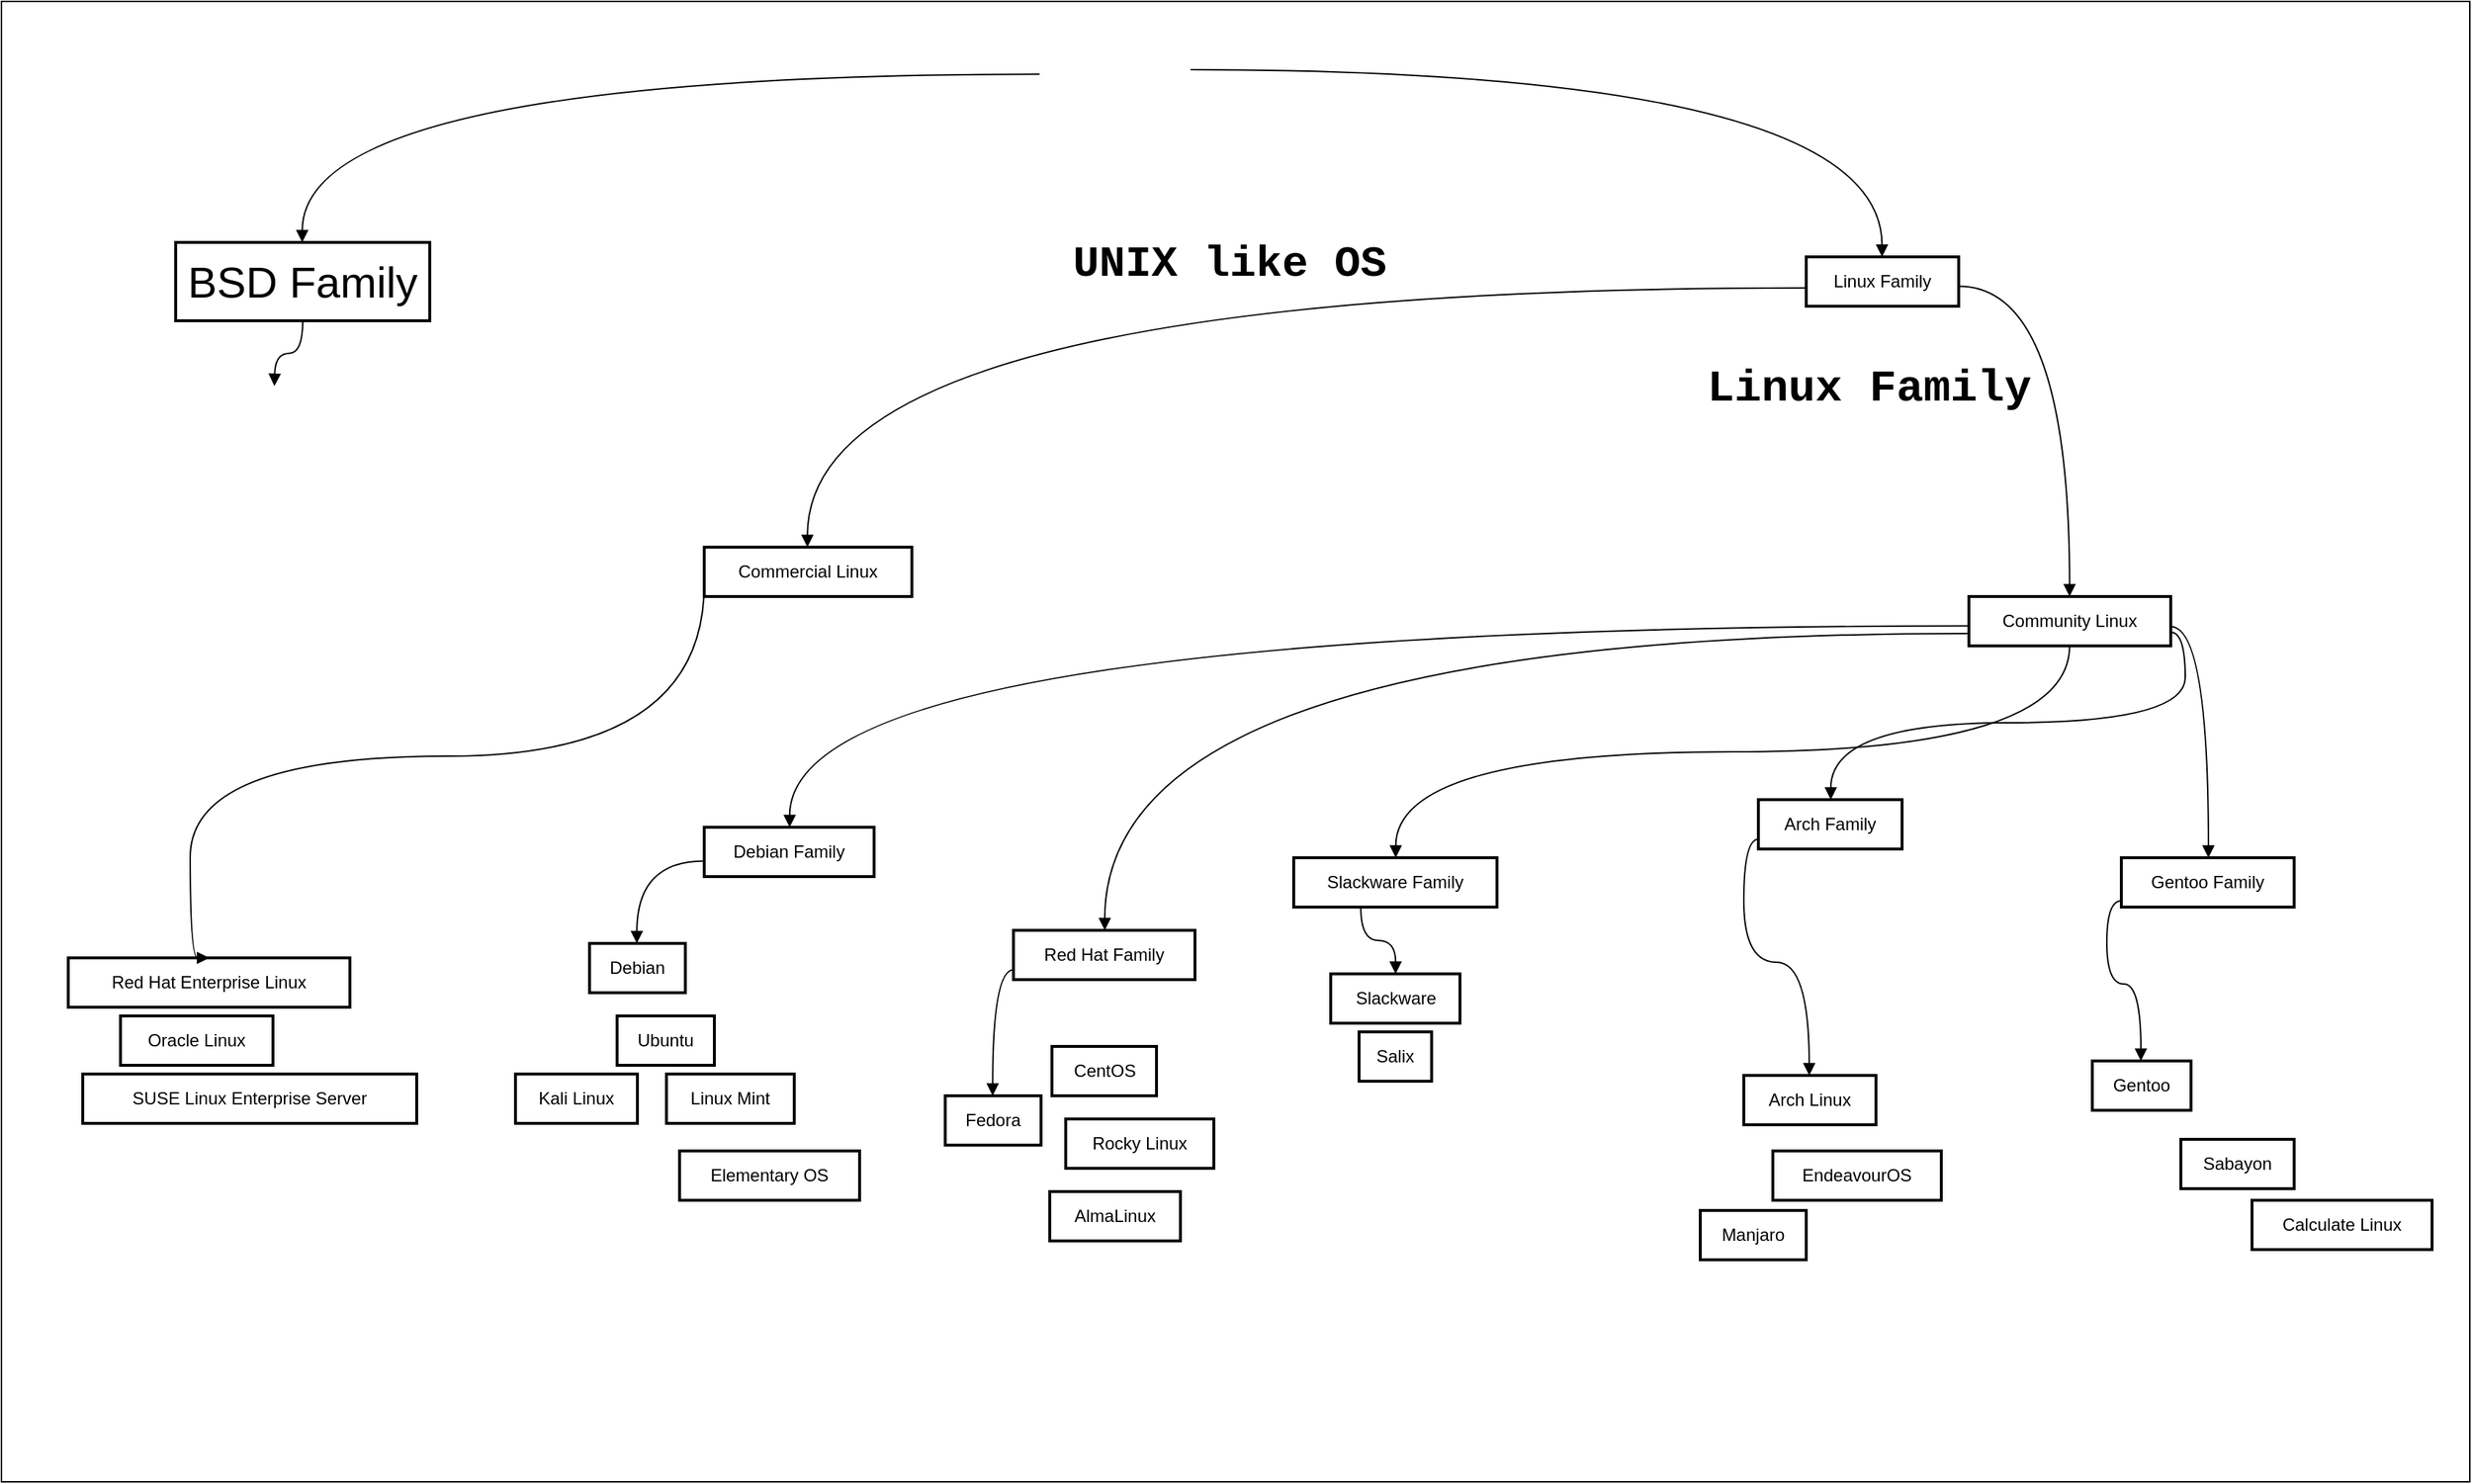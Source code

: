 <mxfile version="24.4.6" type="github">
  <diagram name="Page-1" id="Ry3pSd6w9D9t_Aq7J8iB">
    <mxGraphModel dx="1760" dy="962" grid="1" gridSize="10" guides="1" tooltips="1" connect="1" arrows="1" fold="1" page="1" pageScale="1" pageWidth="850" pageHeight="1100" math="0" shadow="0">
      <root>
        <mxCell id="0" />
        <mxCell id="1" parent="0" />
        <mxCell id="nB0PoolwAAnDLM-8O1oI-82" value="" style="rounded=0;whiteSpace=wrap;html=1;" vertex="1" parent="1">
          <mxGeometry width="1700" height="1020" as="geometry" />
        </mxCell>
        <mxCell id="nB0PoolwAAnDLM-8O1oI-3" value="BSD Family" style="whiteSpace=wrap;strokeWidth=2;fontSize=30;" vertex="1" parent="1">
          <mxGeometry x="120" y="166" width="175" height="54" as="geometry" />
        </mxCell>
        <mxCell id="nB0PoolwAAnDLM-8O1oI-4" value="Linux Family" style="whiteSpace=wrap;strokeWidth=2;" vertex="1" parent="1">
          <mxGeometry x="1243" y="176" width="105" height="34" as="geometry" />
        </mxCell>
        <mxCell id="nB0PoolwAAnDLM-8O1oI-8" value="Commercial Linux" style="whiteSpace=wrap;strokeWidth=2;" vertex="1" parent="1">
          <mxGeometry x="484" y="376" width="143" height="34" as="geometry" />
        </mxCell>
        <mxCell id="nB0PoolwAAnDLM-8O1oI-9" value="Community Linux" style="whiteSpace=wrap;strokeWidth=2;" vertex="1" parent="1">
          <mxGeometry x="1355" y="410" width="139" height="34" as="geometry" />
        </mxCell>
        <UserObject label="Red Hat Enterprise Linux" link="https://www.redhat.com" id="nB0PoolwAAnDLM-8O1oI-10">
          <mxCell style="whiteSpace=wrap;strokeWidth=2;" vertex="1" parent="1">
            <mxGeometry x="46" y="659" width="194" height="34" as="geometry" />
          </mxCell>
        </UserObject>
        <UserObject label="SUSE Linux Enterprise Server" link="https://www.suse.com" id="nB0PoolwAAnDLM-8O1oI-11">
          <mxCell style="whiteSpace=wrap;strokeWidth=2;" vertex="1" parent="1">
            <mxGeometry x="56" y="739" width="230" height="34" as="geometry" />
          </mxCell>
        </UserObject>
        <UserObject label="Oracle Linux" link="https://www.oracle.com/linux/" id="nB0PoolwAAnDLM-8O1oI-12">
          <mxCell style="whiteSpace=wrap;strokeWidth=2;" vertex="1" parent="1">
            <mxGeometry x="82" y="699" width="105" height="34" as="geometry" />
          </mxCell>
        </UserObject>
        <mxCell id="nB0PoolwAAnDLM-8O1oI-13" value="Debian Family" style="whiteSpace=wrap;strokeWidth=2;" vertex="1" parent="1">
          <mxGeometry x="484" y="569" width="117" height="34" as="geometry" />
        </mxCell>
        <mxCell id="nB0PoolwAAnDLM-8O1oI-14" value="Red Hat Family" style="whiteSpace=wrap;strokeWidth=2;" vertex="1" parent="1">
          <mxGeometry x="697" y="640" width="125" height="34" as="geometry" />
        </mxCell>
        <mxCell id="nB0PoolwAAnDLM-8O1oI-15" value="Slackware Family" style="whiteSpace=wrap;strokeWidth=2;" vertex="1" parent="1">
          <mxGeometry x="890" y="590" width="140" height="34" as="geometry" />
        </mxCell>
        <mxCell id="nB0PoolwAAnDLM-8O1oI-16" value="Arch Family" style="whiteSpace=wrap;strokeWidth=2;" vertex="1" parent="1">
          <mxGeometry x="1210" y="550" width="99" height="34" as="geometry" />
        </mxCell>
        <mxCell id="nB0PoolwAAnDLM-8O1oI-17" value="Gentoo Family" style="whiteSpace=wrap;strokeWidth=2;" vertex="1" parent="1">
          <mxGeometry x="1460" y="590" width="119" height="34" as="geometry" />
        </mxCell>
        <UserObject label="Debian" link="https://www.debian.org" id="nB0PoolwAAnDLM-8O1oI-18">
          <mxCell style="whiteSpace=wrap;strokeWidth=2;" vertex="1" parent="1">
            <mxGeometry x="405" y="649" width="66" height="34" as="geometry" />
          </mxCell>
        </UserObject>
        <UserObject label="Ubuntu" link="https://www.ubuntu.com" id="nB0PoolwAAnDLM-8O1oI-19">
          <mxCell style="whiteSpace=wrap;strokeWidth=2;" vertex="1" parent="1">
            <mxGeometry x="424" y="699" width="67" height="34" as="geometry" />
          </mxCell>
        </UserObject>
        <UserObject label="Linux Mint" link="https://www.linuxmint.com" id="nB0PoolwAAnDLM-8O1oI-20">
          <mxCell style="whiteSpace=wrap;strokeWidth=2;" vertex="1" parent="1">
            <mxGeometry x="458" y="739" width="88" height="34" as="geometry" />
          </mxCell>
        </UserObject>
        <UserObject label="Elementary OS" link="https://elementary.io" id="nB0PoolwAAnDLM-8O1oI-21">
          <mxCell style="whiteSpace=wrap;strokeWidth=2;" vertex="1" parent="1">
            <mxGeometry x="467" y="792" width="124" height="34" as="geometry" />
          </mxCell>
        </UserObject>
        <UserObject label="Kali Linux" link="https://www.kali.org" id="nB0PoolwAAnDLM-8O1oI-22">
          <mxCell style="whiteSpace=wrap;strokeWidth=2;" vertex="1" parent="1">
            <mxGeometry x="354" y="739" width="84" height="34" as="geometry" />
          </mxCell>
        </UserObject>
        <UserObject label="Fedora" link="https://getfedora.org" id="nB0PoolwAAnDLM-8O1oI-23">
          <mxCell style="whiteSpace=wrap;strokeWidth=2;" vertex="1" parent="1">
            <mxGeometry x="650" y="754" width="66" height="34" as="geometry" />
          </mxCell>
        </UserObject>
        <UserObject label="CentOS" link="https://www.centos.org" id="nB0PoolwAAnDLM-8O1oI-24">
          <mxCell style="whiteSpace=wrap;strokeWidth=2;" vertex="1" parent="1">
            <mxGeometry x="723.5" y="720" width="72" height="34" as="geometry" />
          </mxCell>
        </UserObject>
        <UserObject label="AlmaLinux" link="https://almalinux.org" id="nB0PoolwAAnDLM-8O1oI-25">
          <mxCell style="whiteSpace=wrap;strokeWidth=2;" vertex="1" parent="1">
            <mxGeometry x="722" y="820" width="90" height="34" as="geometry" />
          </mxCell>
        </UserObject>
        <UserObject label="Rocky Linux" link="https://rockylinux.org" id="nB0PoolwAAnDLM-8O1oI-26">
          <mxCell style="whiteSpace=wrap;strokeWidth=2;" vertex="1" parent="1">
            <mxGeometry x="733" y="770" width="102" height="34" as="geometry" />
          </mxCell>
        </UserObject>
        <UserObject label="Slackware" link="http://www.slackware.com" id="nB0PoolwAAnDLM-8O1oI-27">
          <mxCell style="whiteSpace=wrap;strokeWidth=2;" vertex="1" parent="1">
            <mxGeometry x="915.5" y="670" width="89" height="34" as="geometry" />
          </mxCell>
        </UserObject>
        <UserObject label="Salix" link="https://salixos.org" id="nB0PoolwAAnDLM-8O1oI-28">
          <mxCell style="whiteSpace=wrap;strokeWidth=2;" vertex="1" parent="1">
            <mxGeometry x="935" y="710" width="50" height="34" as="geometry" />
          </mxCell>
        </UserObject>
        <UserObject label="Arch Linux" link="https://archlinux.org" id="nB0PoolwAAnDLM-8O1oI-29">
          <mxCell style="whiteSpace=wrap;strokeWidth=2;" vertex="1" parent="1">
            <mxGeometry x="1200" y="740" width="91" height="34" as="geometry" />
          </mxCell>
        </UserObject>
        <UserObject label="Manjaro" link="https://manjaro.org" id="nB0PoolwAAnDLM-8O1oI-30">
          <mxCell style="whiteSpace=wrap;strokeWidth=2;" vertex="1" parent="1">
            <mxGeometry x="1170" y="833" width="73" height="34" as="geometry" />
          </mxCell>
        </UserObject>
        <UserObject label="EndeavourOS" link="https://endeavouros.com" id="nB0PoolwAAnDLM-8O1oI-31">
          <mxCell style="whiteSpace=wrap;strokeWidth=2;" vertex="1" parent="1">
            <mxGeometry x="1220" y="792" width="116" height="34" as="geometry" />
          </mxCell>
        </UserObject>
        <UserObject label="Gentoo" link="https://www.gentoo.org" id="nB0PoolwAAnDLM-8O1oI-32">
          <mxCell style="whiteSpace=wrap;strokeWidth=2;" vertex="1" parent="1">
            <mxGeometry x="1440" y="730" width="68" height="34" as="geometry" />
          </mxCell>
        </UserObject>
        <UserObject label="Sabayon" link="https://www.sabayon.org" id="nB0PoolwAAnDLM-8O1oI-33">
          <mxCell style="whiteSpace=wrap;strokeWidth=2;" vertex="1" parent="1">
            <mxGeometry x="1501" y="784" width="78" height="34" as="geometry" />
          </mxCell>
        </UserObject>
        <UserObject label="Calculate Linux" link="https://www.calculate-linux.org" id="nB0PoolwAAnDLM-8O1oI-34">
          <mxCell style="whiteSpace=wrap;strokeWidth=2;" vertex="1" parent="1">
            <mxGeometry x="1550" y="826" width="124" height="34" as="geometry" />
          </mxCell>
        </UserObject>
        <mxCell id="nB0PoolwAAnDLM-8O1oI-36" value="" style="curved=1;startArrow=none;endArrow=block;exitX=0.003;exitY=0.59;entryX=0.498;entryY=0;rounded=0;edgeStyle=orthogonalEdgeStyle;" edge="1" parent="1" target="nB0PoolwAAnDLM-8O1oI-3">
          <mxGeometry relative="1" as="geometry">
            <mxPoint x="715" y="50.079" as="sourcePoint" />
          </mxGeometry>
        </mxCell>
        <mxCell id="nB0PoolwAAnDLM-8O1oI-37" value="" style="startArrow=none;endArrow=block;entryX=0.497;entryY=0;rounded=0;edgeStyle=orthogonalEdgeStyle;curved=1;exitX=1;exitY=0.5;exitDx=0;exitDy=0;" edge="1" parent="1" target="nB0PoolwAAnDLM-8O1oI-4">
          <mxGeometry relative="1" as="geometry">
            <mxPoint x="819" y="47" as="sourcePoint" />
          </mxGeometry>
        </mxCell>
        <mxCell id="nB0PoolwAAnDLM-8O1oI-38" value="" style="startArrow=none;endArrow=block;exitX=0.5;exitY=1;rounded=0;exitDx=0;exitDy=0;edgeStyle=orthogonalEdgeStyle;curved=1;" edge="1" parent="1" source="nB0PoolwAAnDLM-8O1oI-3">
          <mxGeometry relative="1" as="geometry">
            <mxPoint x="188" y="265" as="targetPoint" />
          </mxGeometry>
        </mxCell>
        <mxCell id="nB0PoolwAAnDLM-8O1oI-41" value="" style="curved=1;startArrow=none;endArrow=block;exitX=-0.002;exitY=0.629;entryX=0.497;entryY=0;rounded=0;edgeStyle=orthogonalEdgeStyle;" edge="1" parent="1" source="nB0PoolwAAnDLM-8O1oI-4" target="nB0PoolwAAnDLM-8O1oI-8">
          <mxGeometry relative="1" as="geometry" />
        </mxCell>
        <mxCell id="nB0PoolwAAnDLM-8O1oI-42" value="" style="curved=1;startArrow=none;endArrow=block;exitX=0.996;exitY=0.596;entryX=0.499;entryY=0;rounded=0;edgeStyle=orthogonalEdgeStyle;" edge="1" parent="1" source="nB0PoolwAAnDLM-8O1oI-4" target="nB0PoolwAAnDLM-8O1oI-9">
          <mxGeometry relative="1" as="geometry" />
        </mxCell>
        <mxCell id="nB0PoolwAAnDLM-8O1oI-43" value="" style="curved=1;startArrow=none;endArrow=block;exitX=-0.003;exitY=0.758;entryX=0.501;entryY=0;rounded=0;edgeStyle=orthogonalEdgeStyle;" edge="1" parent="1" source="nB0PoolwAAnDLM-8O1oI-8" target="nB0PoolwAAnDLM-8O1oI-10">
          <mxGeometry relative="1" as="geometry">
            <Array as="points">
              <mxPoint x="484" y="520" />
              <mxPoint x="130" y="520" />
              <mxPoint x="130" y="659" />
            </Array>
          </mxGeometry>
        </mxCell>
        <mxCell id="nB0PoolwAAnDLM-8O1oI-46" value="" style="curved=1;startArrow=none;endArrow=block;exitX=0.0;exitY=0.597;entryX=0.503;entryY=0;rounded=0;edgeStyle=orthogonalEdgeStyle;" edge="1" parent="1" source="nB0PoolwAAnDLM-8O1oI-9" target="nB0PoolwAAnDLM-8O1oI-13">
          <mxGeometry relative="1" as="geometry" />
        </mxCell>
        <mxCell id="nB0PoolwAAnDLM-8O1oI-47" value="" style="curved=1;startArrow=none;endArrow=block;exitX=0.0;exitY=0.749;entryX=0.503;entryY=0;rounded=0;edgeStyle=orthogonalEdgeStyle;" edge="1" parent="1" source="nB0PoolwAAnDLM-8O1oI-9" target="nB0PoolwAAnDLM-8O1oI-14">
          <mxGeometry relative="1" as="geometry" />
        </mxCell>
        <mxCell id="nB0PoolwAAnDLM-8O1oI-48" value="" style="curved=1;startArrow=none;endArrow=block;exitX=0.499;exitY=1;entryX=0.502;entryY=0;rounded=0;edgeStyle=orthogonalEdgeStyle;" edge="1" parent="1" source="nB0PoolwAAnDLM-8O1oI-9" target="nB0PoolwAAnDLM-8O1oI-15">
          <mxGeometry relative="1" as="geometry" />
        </mxCell>
        <mxCell id="nB0PoolwAAnDLM-8O1oI-49" value="" style="curved=1;startArrow=none;endArrow=block;exitX=0.997;exitY=0.723;entryX=0.504;entryY=0;rounded=0;edgeStyle=orthogonalEdgeStyle;" edge="1" parent="1" source="nB0PoolwAAnDLM-8O1oI-9" target="nB0PoolwAAnDLM-8O1oI-16">
          <mxGeometry relative="1" as="geometry" />
        </mxCell>
        <mxCell id="nB0PoolwAAnDLM-8O1oI-50" value="" style="curved=1;startArrow=none;endArrow=block;exitX=0.997;exitY=0.608;entryX=0.504;entryY=0;rounded=0;edgeStyle=orthogonalEdgeStyle;" edge="1" parent="1" source="nB0PoolwAAnDLM-8O1oI-9" target="nB0PoolwAAnDLM-8O1oI-17">
          <mxGeometry relative="1" as="geometry" />
        </mxCell>
        <mxCell id="nB0PoolwAAnDLM-8O1oI-51" value="" style="curved=1;startArrow=none;endArrow=block;exitX=0.002;exitY=0.682;entryX=0.494;entryY=0;rounded=0;edgeStyle=orthogonalEdgeStyle;" edge="1" parent="1" source="nB0PoolwAAnDLM-8O1oI-13" target="nB0PoolwAAnDLM-8O1oI-18">
          <mxGeometry relative="1" as="geometry" />
        </mxCell>
        <mxCell id="nB0PoolwAAnDLM-8O1oI-56" value="" style="curved=1;startArrow=none;endArrow=block;exitX=0.002;exitY=0.801;entryX=0.495;entryY=0;rounded=0;edgeStyle=orthogonalEdgeStyle;" edge="1" parent="1" source="nB0PoolwAAnDLM-8O1oI-14" target="nB0PoolwAAnDLM-8O1oI-23">
          <mxGeometry relative="1" as="geometry" />
        </mxCell>
        <mxCell id="nB0PoolwAAnDLM-8O1oI-60" value="" style="curved=1;startArrow=none;endArrow=block;exitX=0.33;exitY=1;entryX=0.502;entryY=0;rounded=0;edgeStyle=orthogonalEdgeStyle;" edge="1" parent="1" source="nB0PoolwAAnDLM-8O1oI-15" target="nB0PoolwAAnDLM-8O1oI-27">
          <mxGeometry relative="1" as="geometry" />
        </mxCell>
        <mxCell id="nB0PoolwAAnDLM-8O1oI-62" value="" style="curved=1;startArrow=none;endArrow=block;exitX=0.001;exitY=0.801;entryX=0.495;entryY=0;rounded=0;edgeStyle=orthogonalEdgeStyle;" edge="1" parent="1" source="nB0PoolwAAnDLM-8O1oI-16" target="nB0PoolwAAnDLM-8O1oI-29">
          <mxGeometry relative="1" as="geometry" />
        </mxCell>
        <mxCell id="nB0PoolwAAnDLM-8O1oI-65" value="" style="curved=1;startArrow=none;endArrow=block;exitX=0.003;exitY=0.87;entryX=0.492;entryY=0;rounded=0;edgeStyle=orthogonalEdgeStyle;" edge="1" parent="1" source="nB0PoolwAAnDLM-8O1oI-17" target="nB0PoolwAAnDLM-8O1oI-32">
          <mxGeometry relative="1" as="geometry" />
        </mxCell>
        <mxCell id="nB0PoolwAAnDLM-8O1oI-76" value="" style="shape=image;verticalLabelPosition=bottom;labelBackgroundColor=default;verticalAlign=top;aspect=fixed;imageAspect=0;image=https://qph.cf2.quoracdn.net/main-qimg-4a6569894e7d479b6e26301386c09202;" vertex="1" parent="1">
          <mxGeometry x="670" y="10" width="346" height="145" as="geometry" />
        </mxCell>
        <mxCell id="nB0PoolwAAnDLM-8O1oI-77" value="" style="shape=image;verticalLabelPosition=bottom;labelBackgroundColor=default;verticalAlign=top;aspect=fixed;imageAspect=0;image=https://static-00.iconduck.com/assets.00/linux-icon-2048x2048-sy06t4un.png;" vertex="1" parent="1">
          <mxGeometry x="1211" y="110" width="144" height="144" as="geometry" />
        </mxCell>
        <mxCell id="nB0PoolwAAnDLM-8O1oI-79" value="&lt;font style=&quot;font-size: 31px;&quot;&gt;Linux Family&lt;/font&gt;" style="text;html=1;align=center;verticalAlign=middle;whiteSpace=wrap;rounded=0;fontStyle=1;fontFamily=Courier New;" vertex="1" parent="1">
          <mxGeometry x="1173" y="251" width="227" height="30" as="geometry" />
        </mxCell>
        <mxCell id="nB0PoolwAAnDLM-8O1oI-80" value="&lt;font style=&quot;font-size: 30px;&quot;&gt;UNIX like OS&lt;br&gt;&lt;/font&gt;" style="text;html=1;align=center;verticalAlign=middle;whiteSpace=wrap;rounded=0;fontStyle=1;fontFamily=Courier New;" vertex="1" parent="1">
          <mxGeometry x="726" y="165" width="240" height="30" as="geometry" />
        </mxCell>
        <mxCell id="nB0PoolwAAnDLM-8O1oI-85" value="" style="shape=image;verticalLabelPosition=bottom;labelBackgroundColor=default;verticalAlign=top;aspect=fixed;imageAspect=0;image=https://www.netbsd.org/images/NetBSD-smaller-old.jpg;" vertex="1" parent="1">
          <mxGeometry x="232.59" y="251" width="172.41" height="171" as="geometry" />
        </mxCell>
        <mxCell id="nB0PoolwAAnDLM-8O1oI-83" value="" style="shape=image;verticalLabelPosition=bottom;labelBackgroundColor=default;verticalAlign=top;aspect=fixed;imageAspect=0;image=https://upload.wikimedia.org/wikipedia/en/thumb/d/df/Freebsd_logo.svg/1024px-Freebsd_logo.svg.png;" vertex="1" parent="1">
          <mxGeometry x="10" y="270" width="264.74" height="106" as="geometry" />
        </mxCell>
      </root>
    </mxGraphModel>
  </diagram>
</mxfile>
